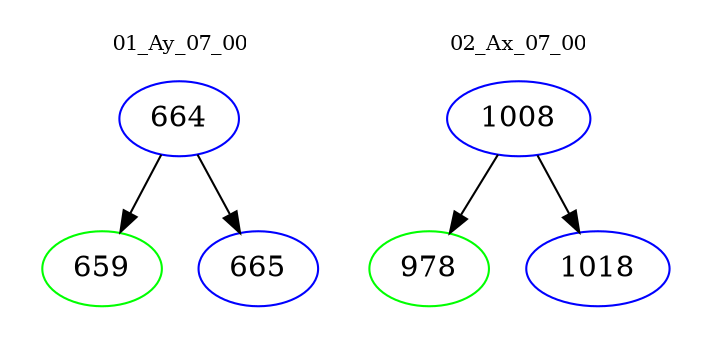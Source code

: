 digraph{
subgraph cluster_0 {
color = white
label = "01_Ay_07_00";
fontsize=10;
T0_664 [label="664", color="blue"]
T0_664 -> T0_659 [color="black"]
T0_659 [label="659", color="green"]
T0_664 -> T0_665 [color="black"]
T0_665 [label="665", color="blue"]
}
subgraph cluster_1 {
color = white
label = "02_Ax_07_00";
fontsize=10;
T1_1008 [label="1008", color="blue"]
T1_1008 -> T1_978 [color="black"]
T1_978 [label="978", color="green"]
T1_1008 -> T1_1018 [color="black"]
T1_1018 [label="1018", color="blue"]
}
}
